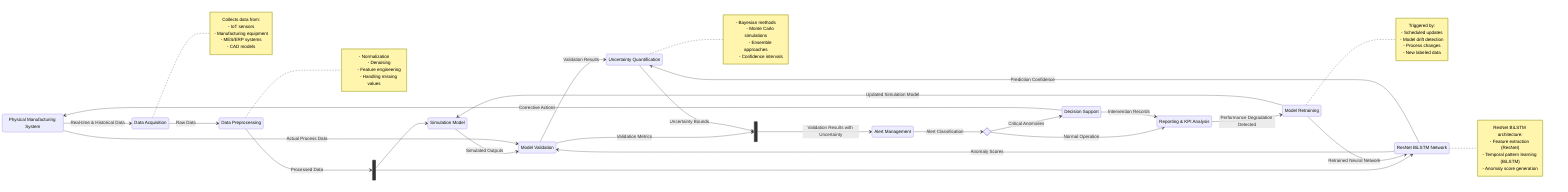 stateDiagram-v2
    direction LR
    
    %% Main States/Places
    state "Physical Manufacturing System" as PhysicalSystem
    state "Data Acquisition" as DataAcquisition
    state "Data Preprocessing" as DataPreprocessing
    state "Simulation Model" as SimulationModel
    state "ResNet BiLSTM Network" as AnomalyNetwork
    state "Model Validation" as ModelValidation
    state "Uncertainty Quantification" as UQ
    state "Alert Management" as AlertManagement
    state "Decision Support" as DecisionSupport
    state "Reporting & KPI Analysis" as Reporting
    state "Model Retraining" as ModelRetraining
    
    %% Transitions/Flows
    PhysicalSystem --> DataAcquisition: Real-time & Historical Data
    DataAcquisition --> DataPreprocessing: Raw Data
    
    state fork_state <<fork>>
    DataPreprocessing --> fork_state: Processed Data
    fork_state --> SimulationModel
    fork_state --> AnomalyNetwork
    
    SimulationModel --> ModelValidation: Simulated Outputs
    AnomalyNetwork --> ModelValidation: Anomaly Scores
    PhysicalSystem --> ModelValidation: Actual Process Data
    
    ModelValidation --> UQ: Validation Results
    AnomalyNetwork --> UQ: Prediction Confidence
    
    state join_state <<join>>
    ModelValidation --> join_state: Validation Metrics
    UQ --> join_state: Uncertainty Bounds
    
    join_state --> AlertManagement: Validation Results with Uncertainty
    
    state decision_state <<choice>>
    AlertManagement --> decision_state: Alert Classification
    decision_state --> DecisionSupport: Critical Anomalies
    decision_state --> Reporting: Normal Operation
    
    DecisionSupport --> PhysicalSystem: Corrective Actions
    DecisionSupport --> Reporting: Intervention Records
    
    Reporting --> ModelRetraining: Performance Degradation Detected
    ModelRetraining --> SimulationModel: Updated Simulation Model
    ModelRetraining --> AnomalyNetwork: Retrained Neural Network
    
    %% Notes for clarity
    note right of DataAcquisition
        Collects data from:
        - IoT sensors
        - Manufacturing equipment
        - MES/ERP systems
        - CAD models
    end note
    
    note right of DataPreprocessing
        - Normalization
        - Denoising
        - Feature engineering
        - Handling missing values
    end note
    
    note right of AnomalyNetwork
        ResNet BiLSTM architecture:
        - Feature extraction (ResNet)
        - Temporal pattern learning (BiLSTM)
        - Anomaly score generation
    end note
    
    note right of UQ
        - Bayesian methods
        - Monte Carlo simulations
        - Ensemble approaches
        - Confidence intervals
    end note
    
    note right of ModelRetraining
        Triggered by:
        - Scheduled updates
        - Model drift detection
        - Process changes
        - New labeled data
    end note
